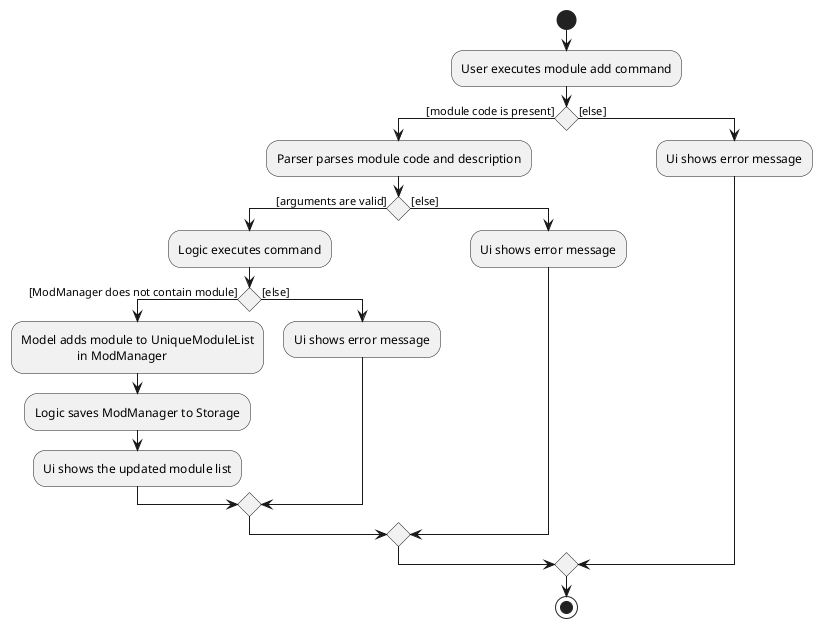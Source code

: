 @startuml
start
:User executes module add command;
if () then ([module code is present])
    :Parser parses module code and description;
    if () then ([arguments are valid])
        :Logic executes command;
        if () then ([ModManager does not contain module])
            :Model adds module to UniqueModuleList
                              in ModManager;
            :Logic saves ModManager to Storage;
            :Ui shows the updated module list;
        else ([else])
            :Ui shows error message;
        endif
    else ([else])
        :Ui shows error message;
    endif
else([else])
    :Ui shows error message;
endif
stop
@enduml
